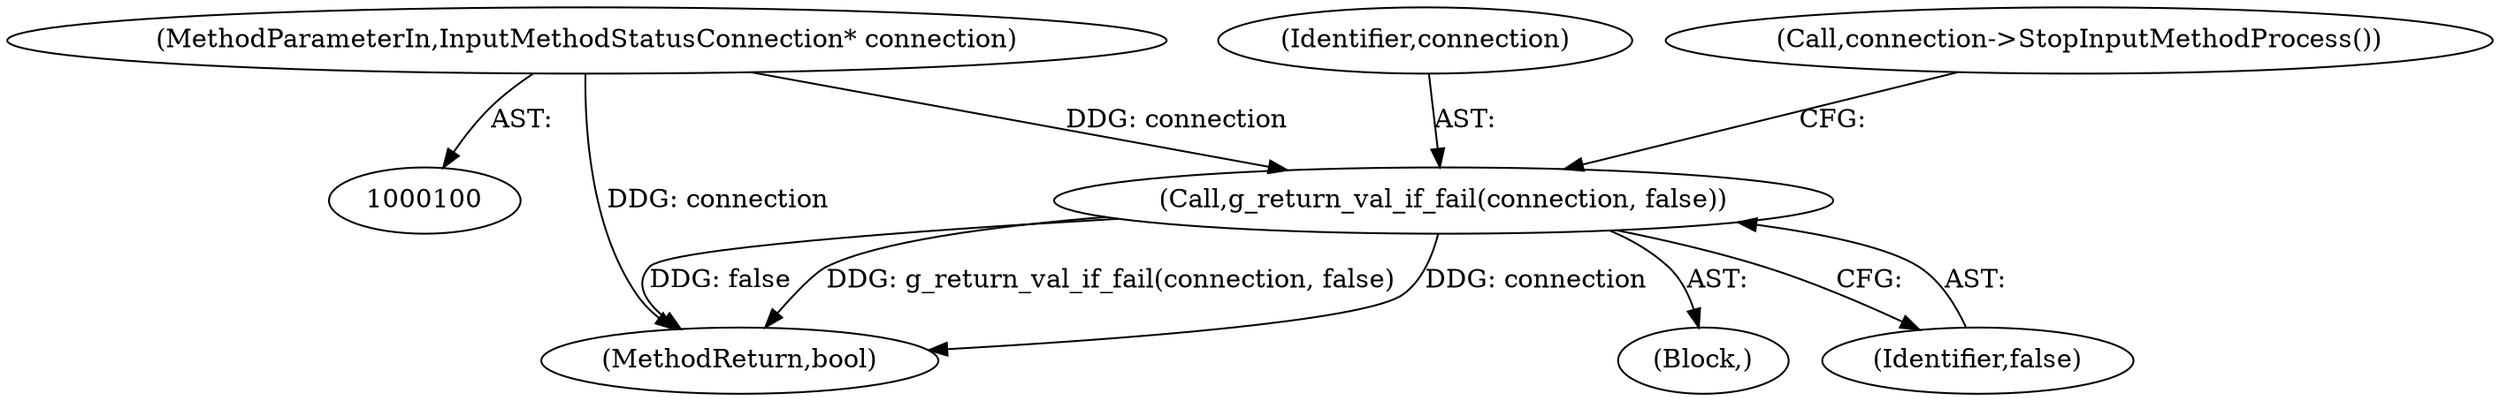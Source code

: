 digraph "1_Chrome_dc7b094a338c6c521f918f478e993f0f74bbea0d_52@pointer" {
"1000101" [label="(MethodParameterIn,InputMethodStatusConnection* connection)"];
"1000103" [label="(Call,g_return_val_if_fail(connection, false))"];
"1000108" [label="(MethodReturn,bool)"];
"1000103" [label="(Call,g_return_val_if_fail(connection, false))"];
"1000104" [label="(Identifier,connection)"];
"1000102" [label="(Block,)"];
"1000101" [label="(MethodParameterIn,InputMethodStatusConnection* connection)"];
"1000105" [label="(Identifier,false)"];
"1000107" [label="(Call,connection->StopInputMethodProcess())"];
"1000101" -> "1000100"  [label="AST: "];
"1000101" -> "1000108"  [label="DDG: connection"];
"1000101" -> "1000103"  [label="DDG: connection"];
"1000103" -> "1000102"  [label="AST: "];
"1000103" -> "1000105"  [label="CFG: "];
"1000104" -> "1000103"  [label="AST: "];
"1000105" -> "1000103"  [label="AST: "];
"1000107" -> "1000103"  [label="CFG: "];
"1000103" -> "1000108"  [label="DDG: connection"];
"1000103" -> "1000108"  [label="DDG: false"];
"1000103" -> "1000108"  [label="DDG: g_return_val_if_fail(connection, false)"];
}
